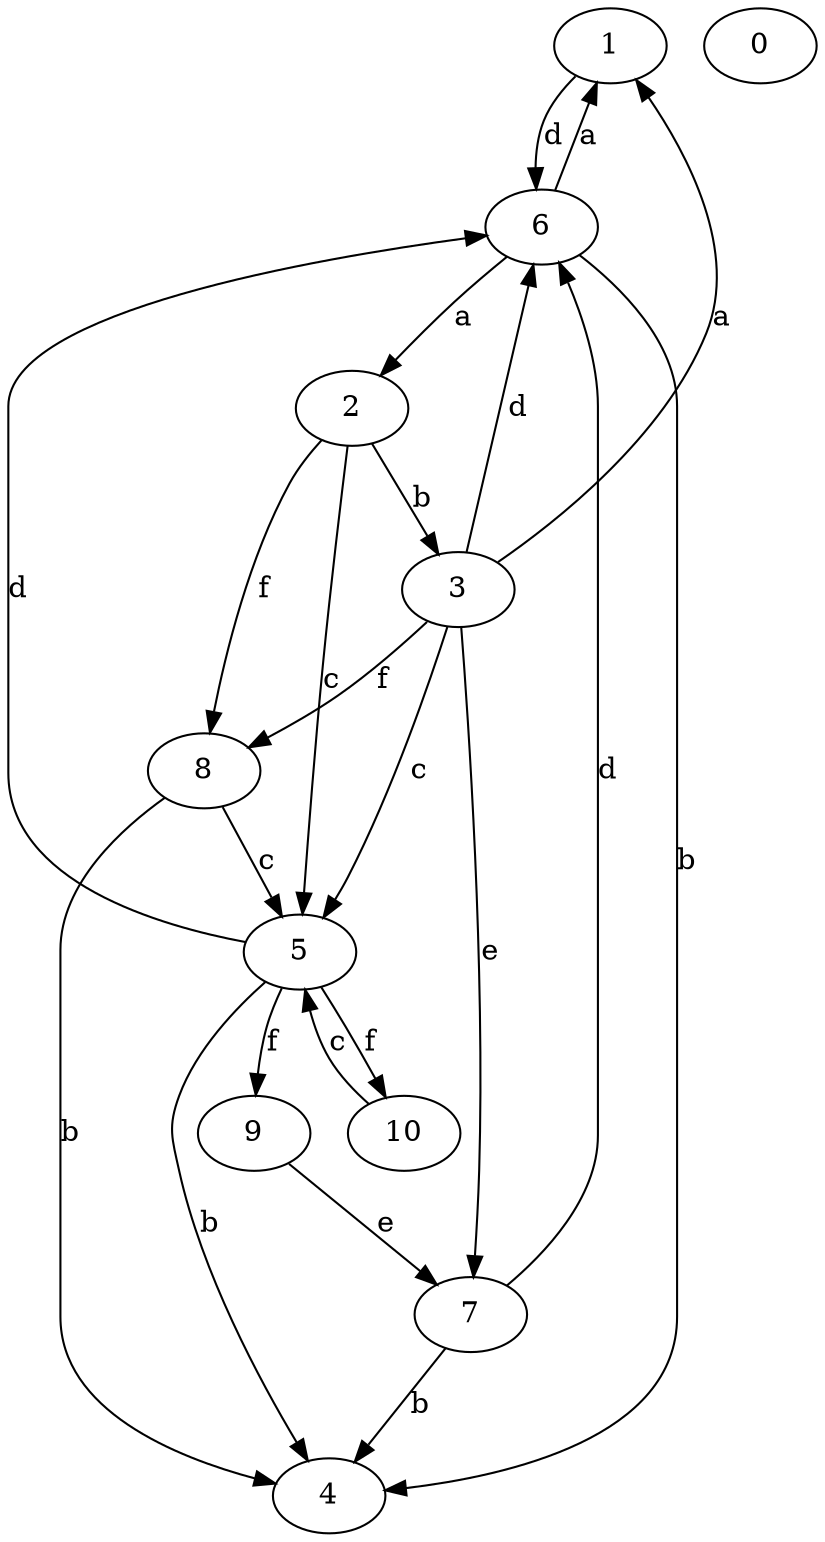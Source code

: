 strict digraph  {
1;
2;
3;
4;
5;
0;
6;
7;
8;
9;
10;
1 -> 6  [label=d];
2 -> 3  [label=b];
2 -> 5  [label=c];
2 -> 8  [label=f];
3 -> 1  [label=a];
3 -> 5  [label=c];
3 -> 6  [label=d];
3 -> 7  [label=e];
3 -> 8  [label=f];
5 -> 4  [label=b];
5 -> 6  [label=d];
5 -> 9  [label=f];
5 -> 10  [label=f];
6 -> 1  [label=a];
6 -> 2  [label=a];
6 -> 4  [label=b];
7 -> 4  [label=b];
7 -> 6  [label=d];
8 -> 4  [label=b];
8 -> 5  [label=c];
9 -> 7  [label=e];
10 -> 5  [label=c];
}
